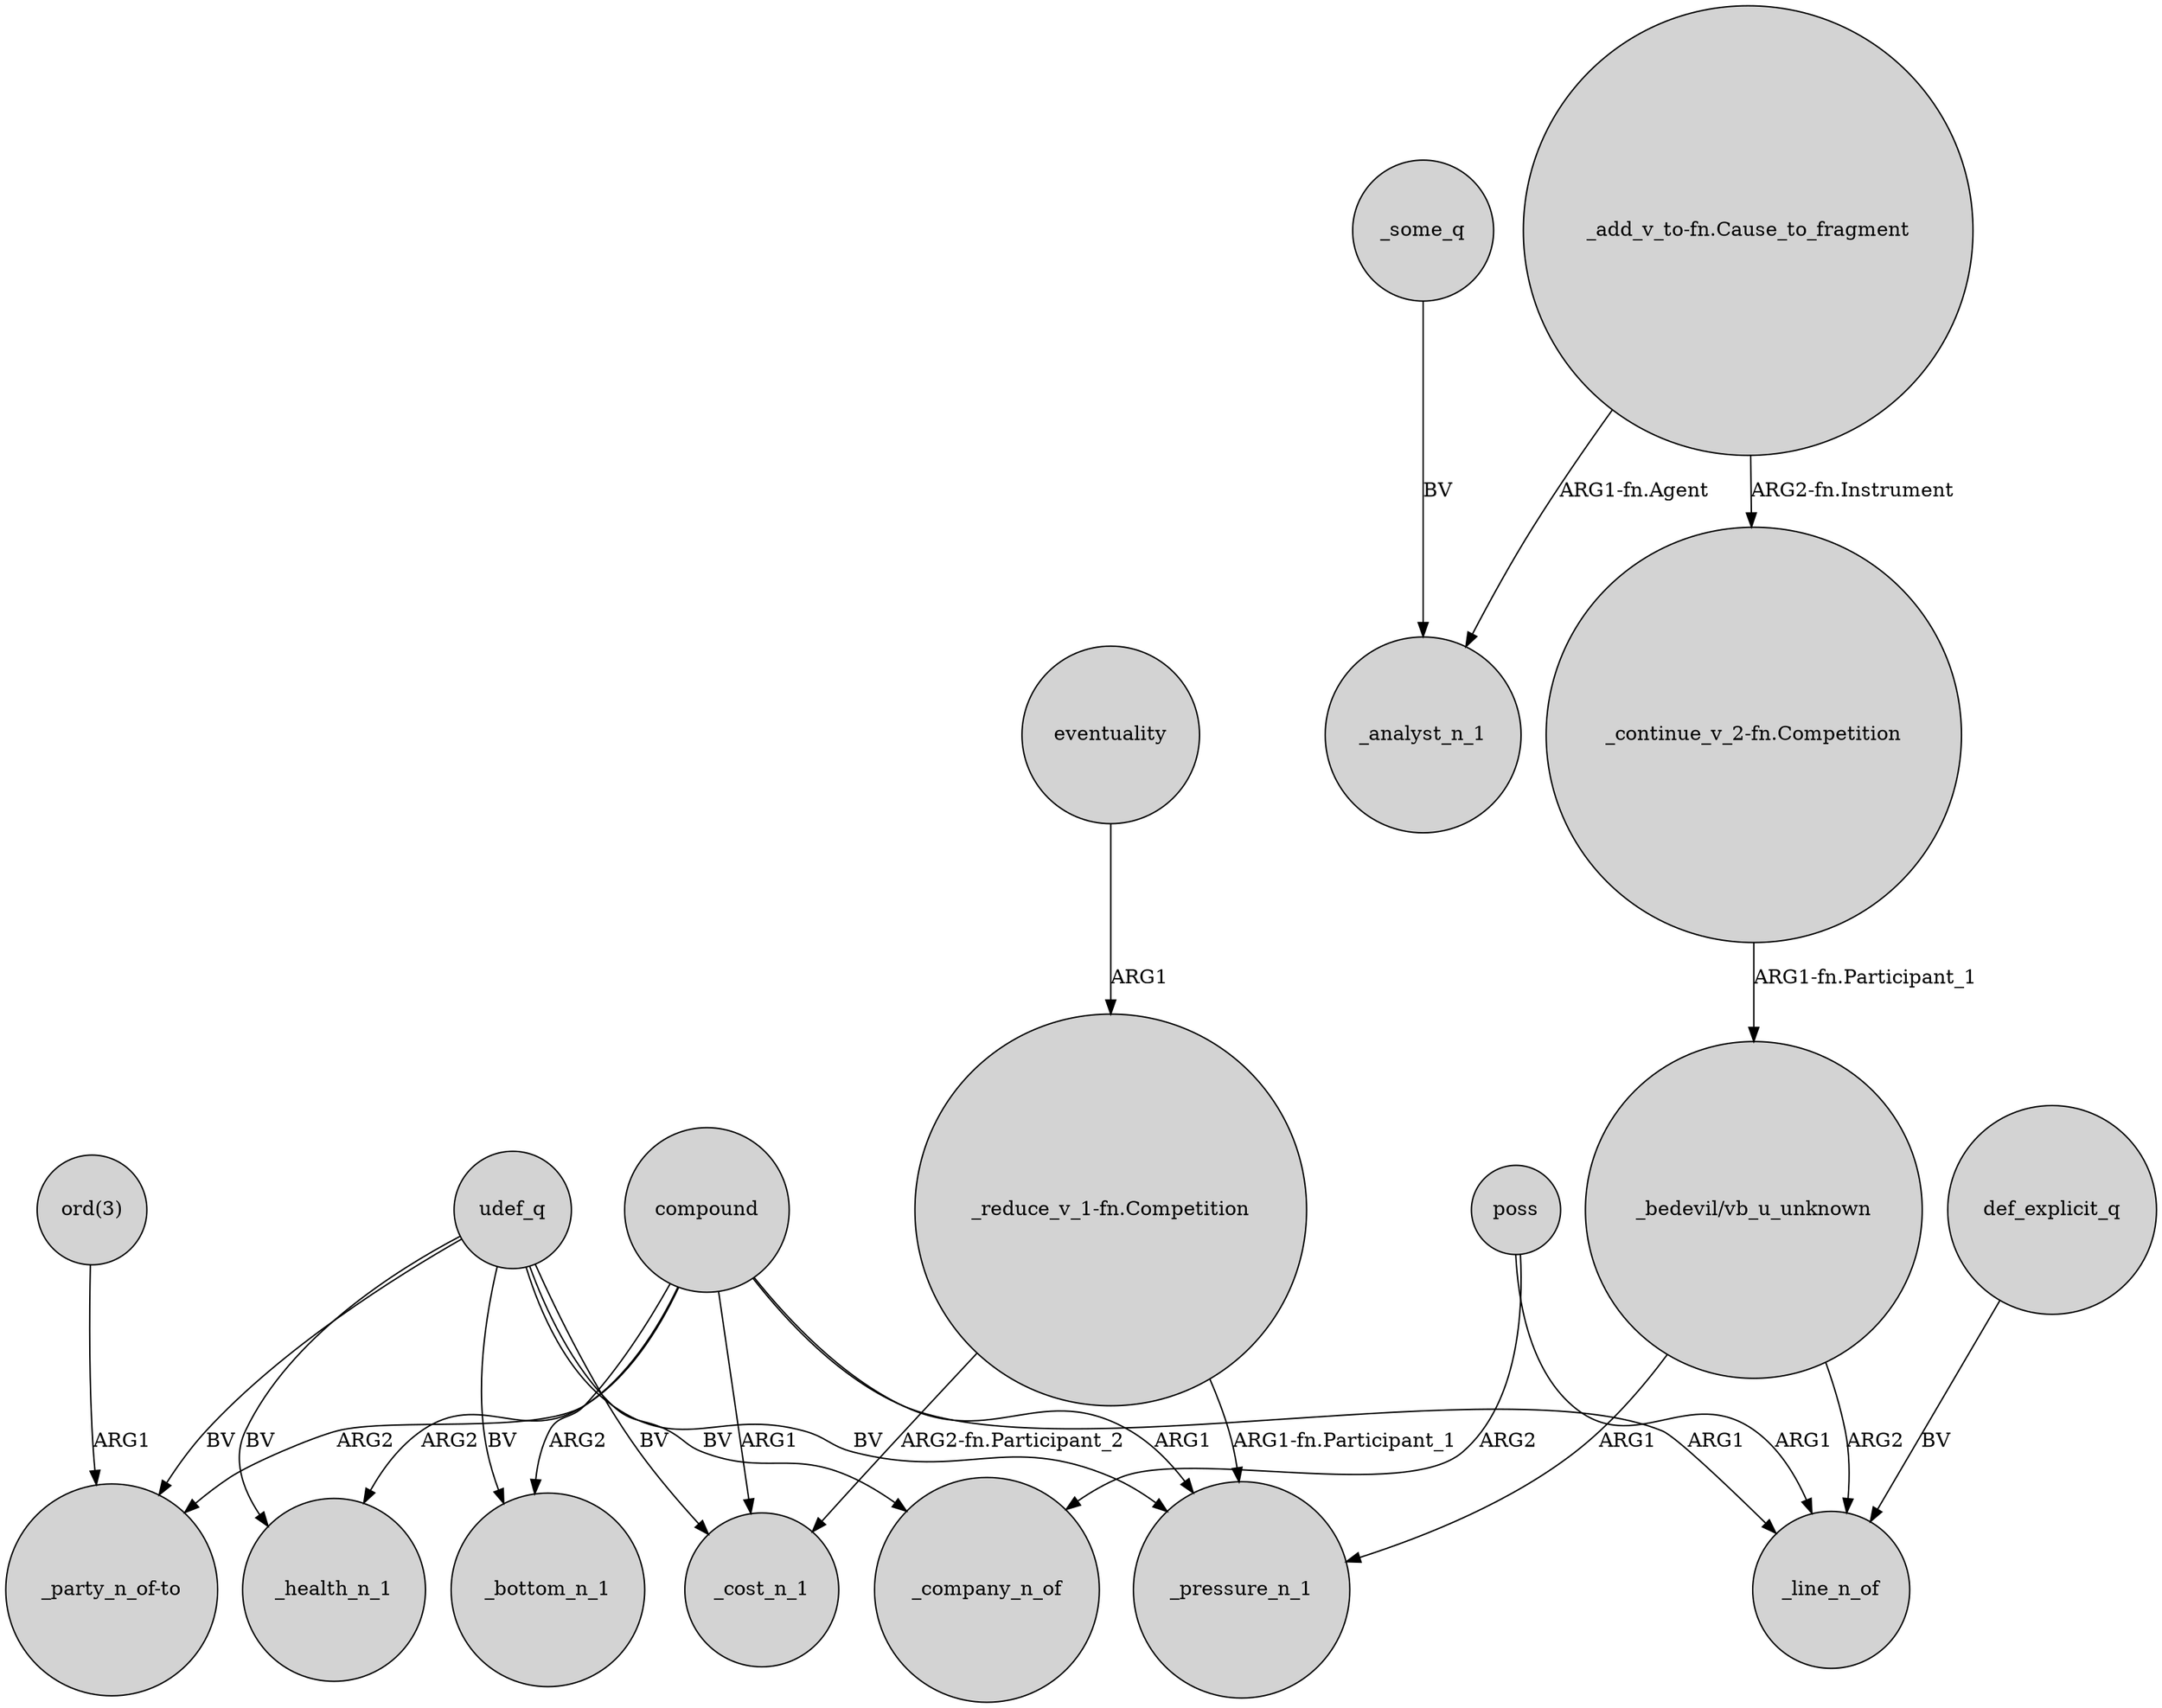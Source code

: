 digraph {
	node [shape=circle style=filled]
	udef_q -> _health_n_1 [label=BV]
	def_explicit_q -> _line_n_of [label=BV]
	_some_q -> _analyst_n_1 [label=BV]
	compound -> _health_n_1 [label=ARG2]
	"_bedevil/vb_u_unknown" -> _pressure_n_1 [label=ARG1]
	eventuality -> "_reduce_v_1-fn.Competition" [label=ARG1]
	"ord(3)" -> "_party_n_of-to" [label=ARG1]
	compound -> _bottom_n_1 [label=ARG2]
	"_add_v_to-fn.Cause_to_fragment" -> "_continue_v_2-fn.Competition" [label="ARG2-fn.Instrument"]
	"_bedevil/vb_u_unknown" -> _line_n_of [label=ARG2]
	udef_q -> _pressure_n_1 [label=BV]
	compound -> _line_n_of [label=ARG1]
	poss -> _company_n_of [label=ARG2]
	"_add_v_to-fn.Cause_to_fragment" -> _analyst_n_1 [label="ARG1-fn.Agent"]
	"_reduce_v_1-fn.Competition" -> _pressure_n_1 [label="ARG1-fn.Participant_1"]
	udef_q -> _bottom_n_1 [label=BV]
	"_continue_v_2-fn.Competition" -> "_bedevil/vb_u_unknown" [label="ARG1-fn.Participant_1"]
	udef_q -> _company_n_of [label=BV]
	poss -> _line_n_of [label=ARG1]
	"_reduce_v_1-fn.Competition" -> _cost_n_1 [label="ARG2-fn.Participant_2"]
	compound -> _pressure_n_1 [label=ARG1]
	compound -> _cost_n_1 [label=ARG1]
	compound -> "_party_n_of-to" [label=ARG2]
	udef_q -> "_party_n_of-to" [label=BV]
	udef_q -> _cost_n_1 [label=BV]
}
